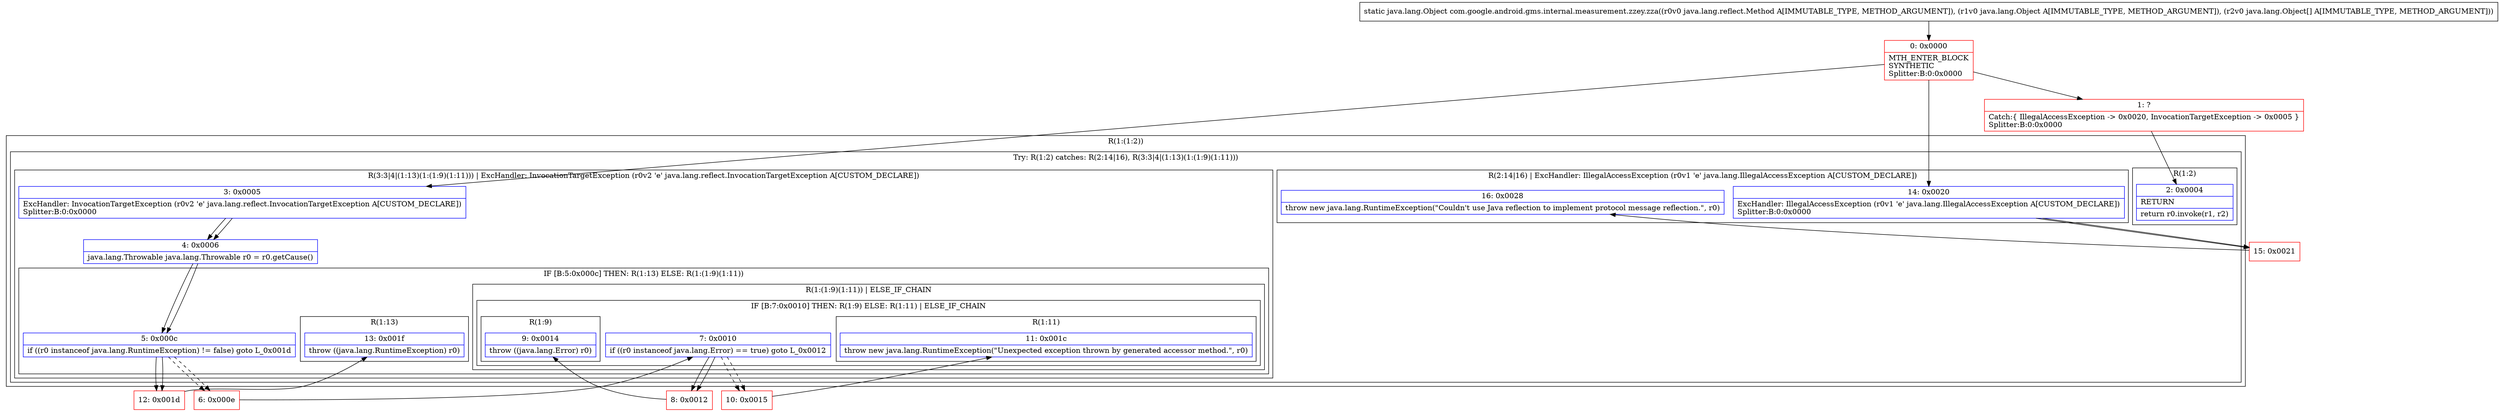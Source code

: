 digraph "CFG forcom.google.android.gms.internal.measurement.zzey.zza(Ljava\/lang\/reflect\/Method;Ljava\/lang\/Object;[Ljava\/lang\/Object;)Ljava\/lang\/Object;" {
subgraph cluster_Region_1808396077 {
label = "R(1:(1:2))";
node [shape=record,color=blue];
subgraph cluster_TryCatchRegion_1670302677 {
label = "Try: R(1:2) catches: R(2:14|16), R(3:3|4|(1:13)(1:(1:9)(1:11)))";
node [shape=record,color=blue];
subgraph cluster_Region_1318918250 {
label = "R(1:2)";
node [shape=record,color=blue];
Node_2 [shape=record,label="{2\:\ 0x0004|RETURN\l|return r0.invoke(r1, r2)\l}"];
}
subgraph cluster_Region_1941071343 {
label = "R(2:14|16) | ExcHandler: IllegalAccessException (r0v1 'e' java.lang.IllegalAccessException A[CUSTOM_DECLARE])\l";
node [shape=record,color=blue];
Node_14 [shape=record,label="{14\:\ 0x0020|ExcHandler: IllegalAccessException (r0v1 'e' java.lang.IllegalAccessException A[CUSTOM_DECLARE])\lSplitter:B:0:0x0000\l}"];
Node_16 [shape=record,label="{16\:\ 0x0028|throw new java.lang.RuntimeException(\"Couldn't use Java reflection to implement protocol message reflection.\", r0)\l}"];
}
subgraph cluster_Region_303288675 {
label = "R(3:3|4|(1:13)(1:(1:9)(1:11))) | ExcHandler: InvocationTargetException (r0v2 'e' java.lang.reflect.InvocationTargetException A[CUSTOM_DECLARE])\l";
node [shape=record,color=blue];
Node_3 [shape=record,label="{3\:\ 0x0005|ExcHandler: InvocationTargetException (r0v2 'e' java.lang.reflect.InvocationTargetException A[CUSTOM_DECLARE])\lSplitter:B:0:0x0000\l}"];
Node_4 [shape=record,label="{4\:\ 0x0006|java.lang.Throwable java.lang.Throwable r0 = r0.getCause()\l}"];
subgraph cluster_IfRegion_1063425058 {
label = "IF [B:5:0x000c] THEN: R(1:13) ELSE: R(1:(1:9)(1:11))";
node [shape=record,color=blue];
Node_5 [shape=record,label="{5\:\ 0x000c|if ((r0 instanceof java.lang.RuntimeException) != false) goto L_0x001d\l}"];
subgraph cluster_Region_1860898280 {
label = "R(1:13)";
node [shape=record,color=blue];
Node_13 [shape=record,label="{13\:\ 0x001f|throw ((java.lang.RuntimeException) r0)\l}"];
}
subgraph cluster_Region_1462131763 {
label = "R(1:(1:9)(1:11)) | ELSE_IF_CHAIN\l";
node [shape=record,color=blue];
subgraph cluster_IfRegion_1385332360 {
label = "IF [B:7:0x0010] THEN: R(1:9) ELSE: R(1:11) | ELSE_IF_CHAIN\l";
node [shape=record,color=blue];
Node_7 [shape=record,label="{7\:\ 0x0010|if ((r0 instanceof java.lang.Error) == true) goto L_0x0012\l}"];
subgraph cluster_Region_1577461104 {
label = "R(1:9)";
node [shape=record,color=blue];
Node_9 [shape=record,label="{9\:\ 0x0014|throw ((java.lang.Error) r0)\l}"];
}
subgraph cluster_Region_1978558742 {
label = "R(1:11)";
node [shape=record,color=blue];
Node_11 [shape=record,label="{11\:\ 0x001c|throw new java.lang.RuntimeException(\"Unexpected exception thrown by generated accessor method.\", r0)\l}"];
}
}
}
}
}
}
}
subgraph cluster_Region_1941071343 {
label = "R(2:14|16) | ExcHandler: IllegalAccessException (r0v1 'e' java.lang.IllegalAccessException A[CUSTOM_DECLARE])\l";
node [shape=record,color=blue];
Node_14 [shape=record,label="{14\:\ 0x0020|ExcHandler: IllegalAccessException (r0v1 'e' java.lang.IllegalAccessException A[CUSTOM_DECLARE])\lSplitter:B:0:0x0000\l}"];
Node_16 [shape=record,label="{16\:\ 0x0028|throw new java.lang.RuntimeException(\"Couldn't use Java reflection to implement protocol message reflection.\", r0)\l}"];
}
subgraph cluster_Region_303288675 {
label = "R(3:3|4|(1:13)(1:(1:9)(1:11))) | ExcHandler: InvocationTargetException (r0v2 'e' java.lang.reflect.InvocationTargetException A[CUSTOM_DECLARE])\l";
node [shape=record,color=blue];
Node_3 [shape=record,label="{3\:\ 0x0005|ExcHandler: InvocationTargetException (r0v2 'e' java.lang.reflect.InvocationTargetException A[CUSTOM_DECLARE])\lSplitter:B:0:0x0000\l}"];
Node_4 [shape=record,label="{4\:\ 0x0006|java.lang.Throwable java.lang.Throwable r0 = r0.getCause()\l}"];
subgraph cluster_IfRegion_1063425058 {
label = "IF [B:5:0x000c] THEN: R(1:13) ELSE: R(1:(1:9)(1:11))";
node [shape=record,color=blue];
Node_5 [shape=record,label="{5\:\ 0x000c|if ((r0 instanceof java.lang.RuntimeException) != false) goto L_0x001d\l}"];
subgraph cluster_Region_1860898280 {
label = "R(1:13)";
node [shape=record,color=blue];
Node_13 [shape=record,label="{13\:\ 0x001f|throw ((java.lang.RuntimeException) r0)\l}"];
}
subgraph cluster_Region_1462131763 {
label = "R(1:(1:9)(1:11)) | ELSE_IF_CHAIN\l";
node [shape=record,color=blue];
subgraph cluster_IfRegion_1385332360 {
label = "IF [B:7:0x0010] THEN: R(1:9) ELSE: R(1:11) | ELSE_IF_CHAIN\l";
node [shape=record,color=blue];
Node_7 [shape=record,label="{7\:\ 0x0010|if ((r0 instanceof java.lang.Error) == true) goto L_0x0012\l}"];
subgraph cluster_Region_1577461104 {
label = "R(1:9)";
node [shape=record,color=blue];
Node_9 [shape=record,label="{9\:\ 0x0014|throw ((java.lang.Error) r0)\l}"];
}
subgraph cluster_Region_1978558742 {
label = "R(1:11)";
node [shape=record,color=blue];
Node_11 [shape=record,label="{11\:\ 0x001c|throw new java.lang.RuntimeException(\"Unexpected exception thrown by generated accessor method.\", r0)\l}"];
}
}
}
}
}
Node_0 [shape=record,color=red,label="{0\:\ 0x0000|MTH_ENTER_BLOCK\lSYNTHETIC\lSplitter:B:0:0x0000\l}"];
Node_1 [shape=record,color=red,label="{1\:\ ?|Catch:\{ IllegalAccessException \-\> 0x0020, InvocationTargetException \-\> 0x0005 \}\lSplitter:B:0:0x0000\l}"];
Node_6 [shape=record,color=red,label="{6\:\ 0x000e}"];
Node_8 [shape=record,color=red,label="{8\:\ 0x0012}"];
Node_10 [shape=record,color=red,label="{10\:\ 0x0015}"];
Node_12 [shape=record,color=red,label="{12\:\ 0x001d}"];
Node_15 [shape=record,color=red,label="{15\:\ 0x0021}"];
MethodNode[shape=record,label="{static java.lang.Object com.google.android.gms.internal.measurement.zzey.zza((r0v0 java.lang.reflect.Method A[IMMUTABLE_TYPE, METHOD_ARGUMENT]), (r1v0 java.lang.Object A[IMMUTABLE_TYPE, METHOD_ARGUMENT]), (r2v0 java.lang.Object[] A[IMMUTABLE_TYPE, METHOD_ARGUMENT])) }"];
MethodNode -> Node_0;
Node_14 -> Node_15;
Node_3 -> Node_4;
Node_4 -> Node_5;
Node_5 -> Node_6[style=dashed];
Node_5 -> Node_12;
Node_7 -> Node_8;
Node_7 -> Node_10[style=dashed];
Node_14 -> Node_15;
Node_3 -> Node_4;
Node_4 -> Node_5;
Node_5 -> Node_6[style=dashed];
Node_5 -> Node_12;
Node_7 -> Node_8;
Node_7 -> Node_10[style=dashed];
Node_0 -> Node_1;
Node_0 -> Node_14;
Node_0 -> Node_3;
Node_1 -> Node_2;
Node_6 -> Node_7;
Node_8 -> Node_9;
Node_10 -> Node_11;
Node_12 -> Node_13;
Node_15 -> Node_16;
}

